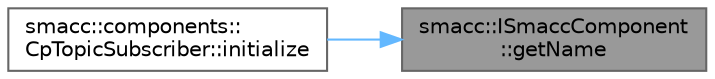 digraph "smacc::ISmaccComponent::getName"
{
 // LATEX_PDF_SIZE
  bgcolor="transparent";
  edge [fontname=Helvetica,fontsize=10,labelfontname=Helvetica,labelfontsize=10];
  node [fontname=Helvetica,fontsize=10,shape=box,height=0.2,width=0.4];
  rankdir="RL";
  Node1 [label="smacc::ISmaccComponent\l::getName",height=0.2,width=0.4,color="gray40", fillcolor="grey60", style="filled", fontcolor="black",tooltip=" "];
  Node1 -> Node2 [dir="back",color="steelblue1",style="solid"];
  Node2 [label="smacc::components::\lCpTopicSubscriber::initialize",height=0.2,width=0.4,color="grey40", fillcolor="white", style="filled",URL="$classsmacc_1_1components_1_1CpTopicSubscriber.html#a12a86f96d939cfa509181865d6ec85e9",tooltip=" "];
}
